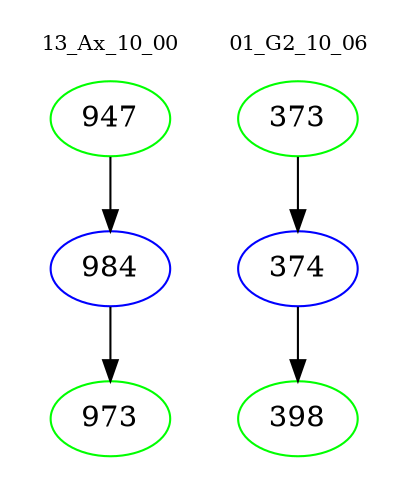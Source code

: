 digraph{
subgraph cluster_0 {
color = white
label = "13_Ax_10_00";
fontsize=10;
T0_947 [label="947", color="green"]
T0_947 -> T0_984 [color="black"]
T0_984 [label="984", color="blue"]
T0_984 -> T0_973 [color="black"]
T0_973 [label="973", color="green"]
}
subgraph cluster_1 {
color = white
label = "01_G2_10_06";
fontsize=10;
T1_373 [label="373", color="green"]
T1_373 -> T1_374 [color="black"]
T1_374 [label="374", color="blue"]
T1_374 -> T1_398 [color="black"]
T1_398 [label="398", color="green"]
}
}
